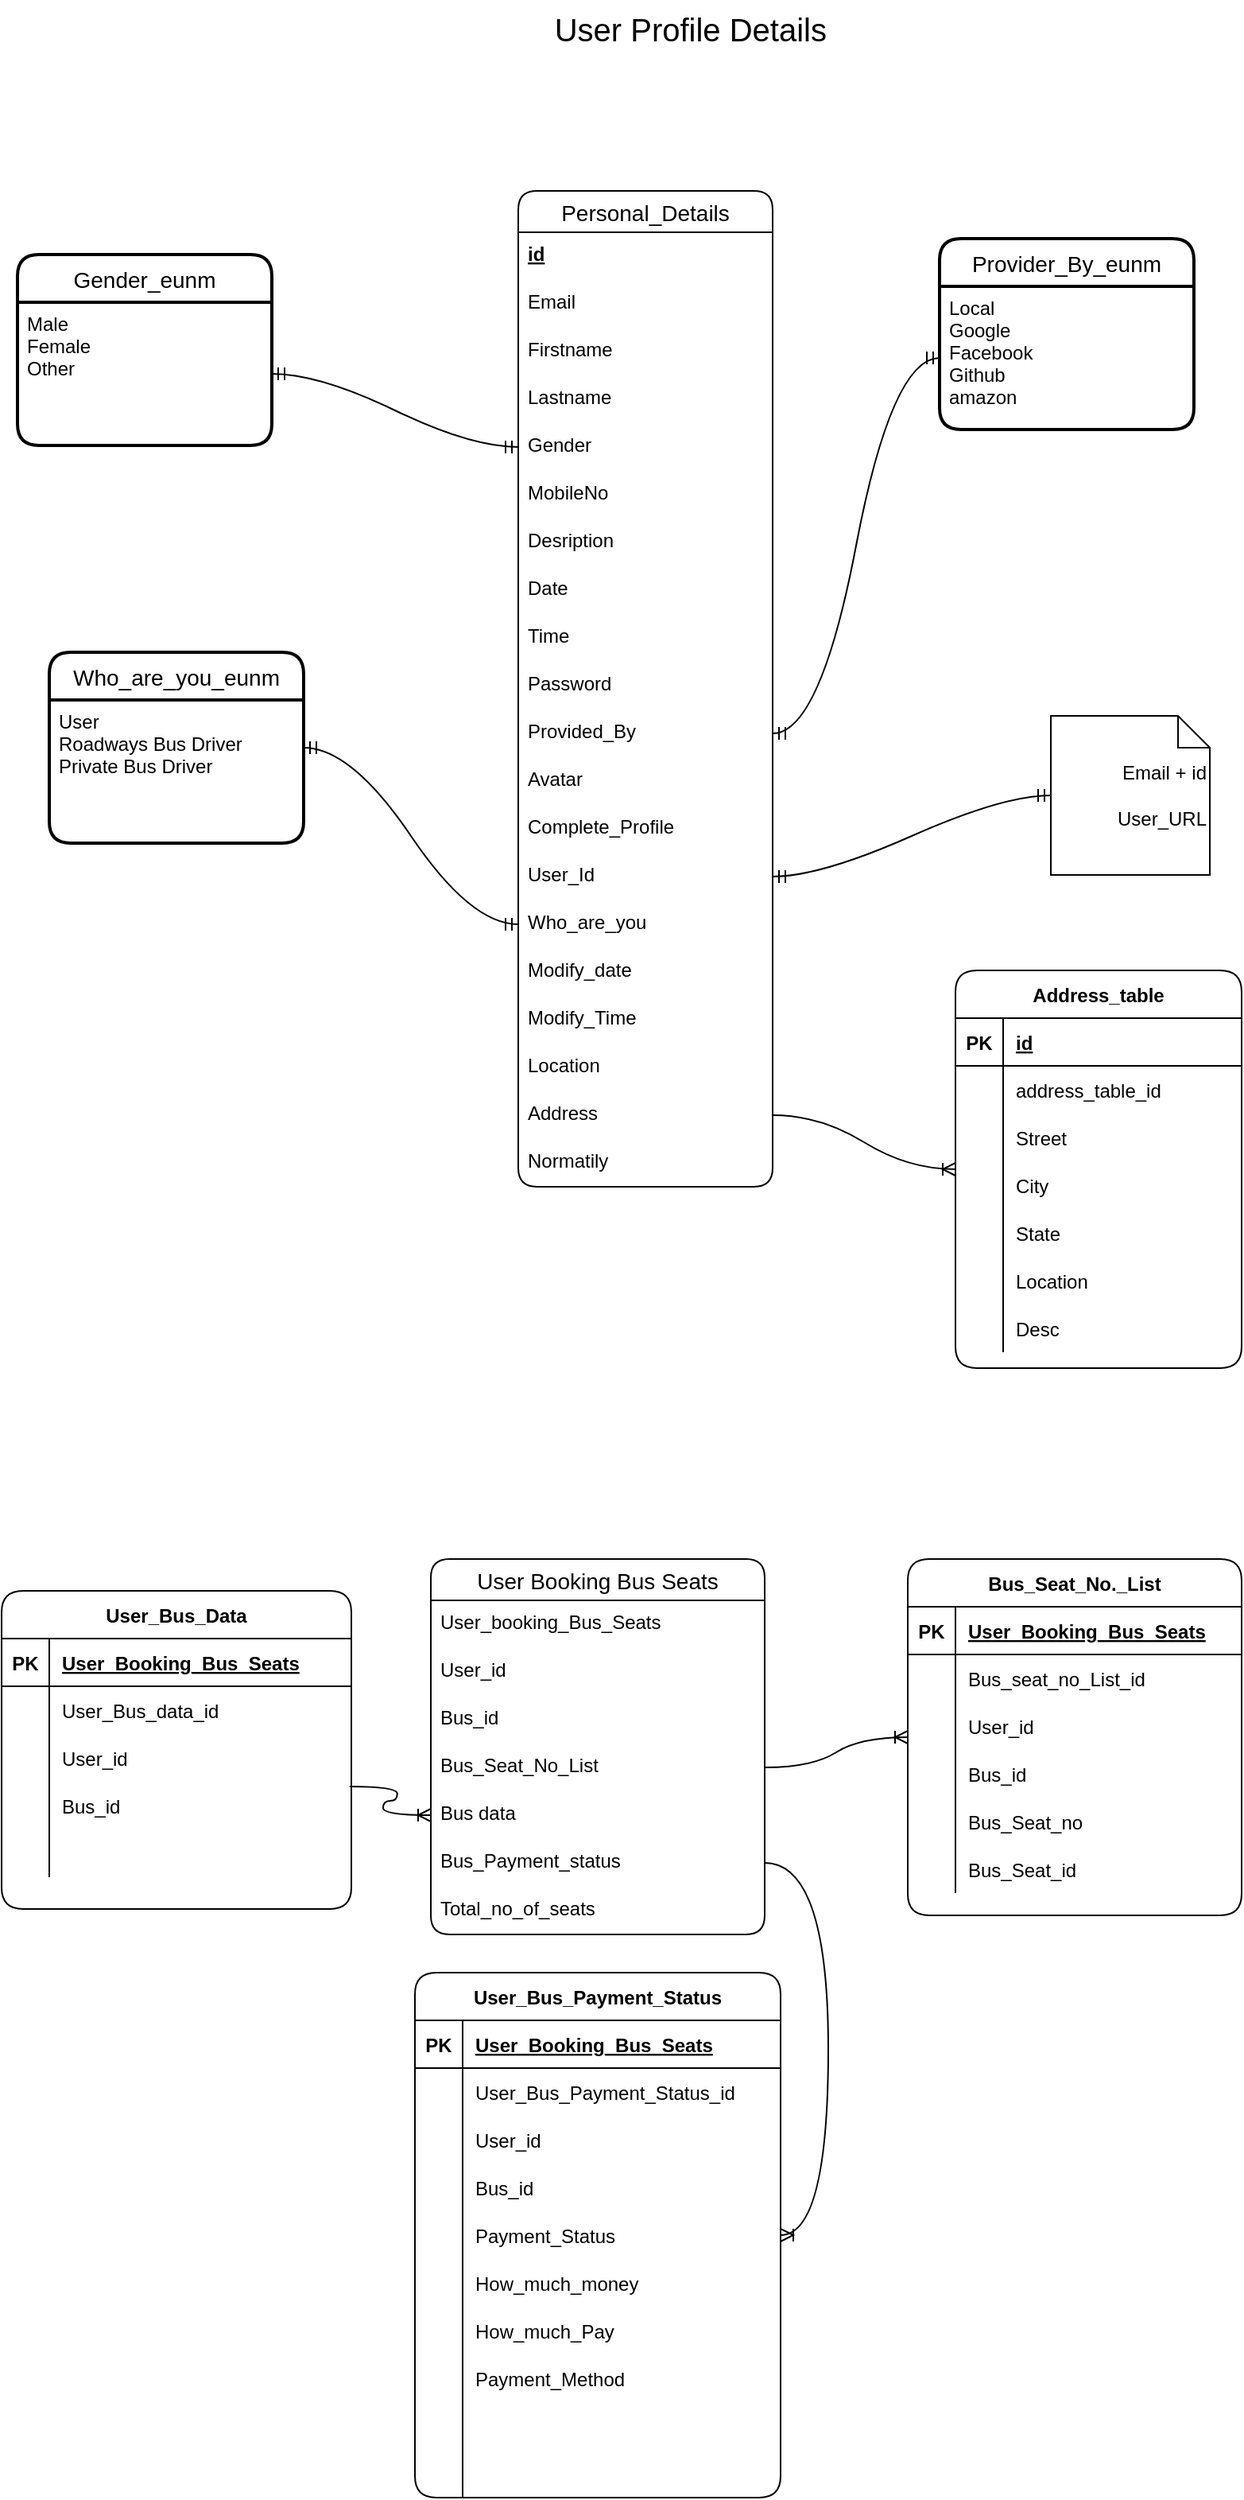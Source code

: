 <mxfile version="14.4.3" type="device"><diagram id="YEmIYIyf_kiK30mlxyxZ" name="Page-1"><mxGraphModel dx="868" dy="510" grid="1" gridSize="10" guides="1" tooltips="1" connect="1" arrows="1" fold="1" page="1" pageScale="1" pageWidth="850" pageHeight="1100" math="0" shadow="0"><root><mxCell id="0"/><mxCell id="1" parent="0"/><mxCell id="TkE70uipiYwfPrGg4j7Q-30" value="Personal_Details" style="swimlane;fontStyle=0;childLayout=stackLayout;horizontal=1;startSize=26;horizontalStack=0;resizeParent=1;resizeParentMax=0;resizeLast=0;collapsible=1;marginBottom=0;align=center;fontSize=14;rounded=1;" parent="1" vertex="1"><mxGeometry x="345" y="200" width="160" height="626" as="geometry"><mxRectangle x="345" y="200" width="110" height="26" as="alternateBounds"/></mxGeometry></mxCell><mxCell id="TkE70uipiYwfPrGg4j7Q-31" value="id" style="text;strokeColor=none;fillColor=none;spacingLeft=4;spacingRight=4;overflow=hidden;rotatable=0;points=[[0,0.5],[1,0.5]];portConstraint=eastwest;fontSize=12;fontStyle=5;rounded=1;" parent="TkE70uipiYwfPrGg4j7Q-30" vertex="1"><mxGeometry y="26" width="160" height="30" as="geometry"/></mxCell><mxCell id="TkE70uipiYwfPrGg4j7Q-32" value="Email" style="text;strokeColor=none;fillColor=none;spacingLeft=4;spacingRight=4;overflow=hidden;rotatable=0;points=[[0,0.5],[1,0.5]];portConstraint=eastwest;fontSize=12;rounded=1;" parent="TkE70uipiYwfPrGg4j7Q-30" vertex="1"><mxGeometry y="56" width="160" height="30" as="geometry"/></mxCell><mxCell id="TkE70uipiYwfPrGg4j7Q-33" value="Firstname" style="text;strokeColor=none;fillColor=none;spacingLeft=4;spacingRight=4;overflow=hidden;rotatable=0;points=[[0,0.5],[1,0.5]];portConstraint=eastwest;fontSize=12;rounded=1;" parent="TkE70uipiYwfPrGg4j7Q-30" vertex="1"><mxGeometry y="86" width="160" height="30" as="geometry"/></mxCell><mxCell id="TkE70uipiYwfPrGg4j7Q-34" value="Lastname" style="text;strokeColor=none;fillColor=none;spacingLeft=4;spacingRight=4;overflow=hidden;rotatable=0;points=[[0,0.5],[1,0.5]];portConstraint=eastwest;fontSize=12;rounded=1;" parent="TkE70uipiYwfPrGg4j7Q-30" vertex="1"><mxGeometry y="116" width="160" height="30" as="geometry"/></mxCell><mxCell id="TkE70uipiYwfPrGg4j7Q-35" value="Gender" style="text;strokeColor=none;fillColor=none;spacingLeft=4;spacingRight=4;overflow=hidden;rotatable=0;points=[[0,0.5],[1,0.5]];portConstraint=eastwest;fontSize=12;rounded=1;" parent="TkE70uipiYwfPrGg4j7Q-30" vertex="1"><mxGeometry y="146" width="160" height="30" as="geometry"/></mxCell><mxCell id="TkE70uipiYwfPrGg4j7Q-36" value="MobileNo" style="text;strokeColor=none;fillColor=none;spacingLeft=4;spacingRight=4;overflow=hidden;rotatable=0;points=[[0,0.5],[1,0.5]];portConstraint=eastwest;fontSize=12;rounded=1;" parent="TkE70uipiYwfPrGg4j7Q-30" vertex="1"><mxGeometry y="176" width="160" height="30" as="geometry"/></mxCell><mxCell id="TkE70uipiYwfPrGg4j7Q-37" value="Desription" style="text;strokeColor=none;fillColor=none;spacingLeft=4;spacingRight=4;overflow=hidden;rotatable=0;points=[[0,0.5],[1,0.5]];portConstraint=eastwest;fontSize=12;rounded=1;" parent="TkE70uipiYwfPrGg4j7Q-30" vertex="1"><mxGeometry y="206" width="160" height="30" as="geometry"/></mxCell><mxCell id="TkE70uipiYwfPrGg4j7Q-40" value="Date" style="text;strokeColor=none;fillColor=none;spacingLeft=4;spacingRight=4;overflow=hidden;rotatable=0;points=[[0,0.5],[1,0.5]];portConstraint=eastwest;fontSize=12;rounded=1;" parent="TkE70uipiYwfPrGg4j7Q-30" vertex="1"><mxGeometry y="236" width="160" height="30" as="geometry"/></mxCell><mxCell id="TkE70uipiYwfPrGg4j7Q-41" value="Time" style="text;strokeColor=none;fillColor=none;spacingLeft=4;spacingRight=4;overflow=hidden;rotatable=0;points=[[0,0.5],[1,0.5]];portConstraint=eastwest;fontSize=12;rounded=1;" parent="TkE70uipiYwfPrGg4j7Q-30" vertex="1"><mxGeometry y="266" width="160" height="30" as="geometry"/></mxCell><mxCell id="TkE70uipiYwfPrGg4j7Q-43" value="Password" style="text;strokeColor=none;fillColor=none;spacingLeft=4;spacingRight=4;overflow=hidden;rotatable=0;points=[[0,0.5],[1,0.5]];portConstraint=eastwest;fontSize=12;rounded=1;" parent="TkE70uipiYwfPrGg4j7Q-30" vertex="1"><mxGeometry y="296" width="160" height="30" as="geometry"/></mxCell><mxCell id="TkE70uipiYwfPrGg4j7Q-44" value="Provided_By" style="text;strokeColor=none;fillColor=none;spacingLeft=4;spacingRight=4;overflow=hidden;rotatable=0;points=[[0,0.5],[1,0.5]];portConstraint=eastwest;fontSize=12;rounded=1;" parent="TkE70uipiYwfPrGg4j7Q-30" vertex="1"><mxGeometry y="326" width="160" height="30" as="geometry"/></mxCell><mxCell id="TkE70uipiYwfPrGg4j7Q-45" value="Avatar" style="text;strokeColor=none;fillColor=none;spacingLeft=4;spacingRight=4;overflow=hidden;rotatable=0;points=[[0,0.5],[1,0.5]];portConstraint=eastwest;fontSize=12;rounded=1;" parent="TkE70uipiYwfPrGg4j7Q-30" vertex="1"><mxGeometry y="356" width="160" height="30" as="geometry"/></mxCell><mxCell id="TkE70uipiYwfPrGg4j7Q-46" value="Complete_Profile" style="text;strokeColor=none;fillColor=none;spacingLeft=4;spacingRight=4;overflow=hidden;rotatable=0;points=[[0,0.5],[1,0.5]];portConstraint=eastwest;fontSize=12;rounded=1;" parent="TkE70uipiYwfPrGg4j7Q-30" vertex="1"><mxGeometry y="386" width="160" height="30" as="geometry"/></mxCell><mxCell id="TkE70uipiYwfPrGg4j7Q-47" value="User_Id" style="text;strokeColor=none;fillColor=none;spacingLeft=4;spacingRight=4;overflow=hidden;rotatable=0;points=[[0,0.5],[1,0.5]];portConstraint=eastwest;fontSize=12;rounded=1;" parent="TkE70uipiYwfPrGg4j7Q-30" vertex="1"><mxGeometry y="416" width="160" height="30" as="geometry"/></mxCell><mxCell id="TkE70uipiYwfPrGg4j7Q-48" value="Who_are_you" style="text;strokeColor=none;fillColor=none;spacingLeft=4;spacingRight=4;overflow=hidden;rotatable=0;points=[[0,0.5],[1,0.5]];portConstraint=eastwest;fontSize=12;rounded=1;" parent="TkE70uipiYwfPrGg4j7Q-30" vertex="1"><mxGeometry y="446" width="160" height="30" as="geometry"/></mxCell><mxCell id="TkE70uipiYwfPrGg4j7Q-80" value="Modify_date" style="text;strokeColor=none;fillColor=none;spacingLeft=4;spacingRight=4;overflow=hidden;rotatable=0;points=[[0,0.5],[1,0.5]];portConstraint=eastwest;fontSize=12;rounded=1;" parent="TkE70uipiYwfPrGg4j7Q-30" vertex="1"><mxGeometry y="476" width="160" height="30" as="geometry"/></mxCell><mxCell id="TkE70uipiYwfPrGg4j7Q-81" value="Modify_Time" style="text;strokeColor=none;fillColor=none;spacingLeft=4;spacingRight=4;overflow=hidden;rotatable=0;points=[[0,0.5],[1,0.5]];portConstraint=eastwest;fontSize=12;rounded=1;" parent="TkE70uipiYwfPrGg4j7Q-30" vertex="1"><mxGeometry y="506" width="160" height="30" as="geometry"/></mxCell><mxCell id="2aw2UpkGOEygm--pK2C--3" value="Location" style="text;strokeColor=none;fillColor=none;spacingLeft=4;spacingRight=4;overflow=hidden;rotatable=0;points=[[0,0.5],[1,0.5]];portConstraint=eastwest;fontSize=12;rounded=1;" parent="TkE70uipiYwfPrGg4j7Q-30" vertex="1"><mxGeometry y="536" width="160" height="30" as="geometry"/></mxCell><mxCell id="2aw2UpkGOEygm--pK2C--4" value="Address" style="text;strokeColor=none;fillColor=none;spacingLeft=4;spacingRight=4;overflow=hidden;rotatable=0;points=[[0,0.5],[1,0.5]];portConstraint=eastwest;fontSize=12;rounded=1;" parent="TkE70uipiYwfPrGg4j7Q-30" vertex="1"><mxGeometry y="566" width="160" height="30" as="geometry"/></mxCell><mxCell id="2aw2UpkGOEygm--pK2C--30" value="Normatily" style="text;strokeColor=none;fillColor=none;spacingLeft=4;spacingRight=4;overflow=hidden;rotatable=0;points=[[0,0.5],[1,0.5]];portConstraint=eastwest;fontSize=12;rounded=1;" parent="TkE70uipiYwfPrGg4j7Q-30" vertex="1"><mxGeometry y="596" width="160" height="30" as="geometry"/></mxCell><mxCell id="TkE70uipiYwfPrGg4j7Q-60" value="Who_are_you_eunm" style="swimlane;childLayout=stackLayout;horizontal=1;startSize=30;horizontalStack=0;fontSize=14;fontStyle=0;strokeWidth=2;resizeParent=0;resizeLast=1;shadow=0;dashed=0;align=center;rounded=1;" parent="1" vertex="1"><mxGeometry x="50" y="490" width="160" height="120" as="geometry"/></mxCell><mxCell id="TkE70uipiYwfPrGg4j7Q-61" value="User&#10;Roadways Bus Driver&#10;Private Bus Driver" style="align=left;strokeColor=none;fillColor=none;spacingLeft=4;fontSize=12;verticalAlign=top;resizable=0;rotatable=0;part=1;rounded=1;" parent="TkE70uipiYwfPrGg4j7Q-60" vertex="1"><mxGeometry y="30" width="160" height="90" as="geometry"/></mxCell><mxCell id="TkE70uipiYwfPrGg4j7Q-63" value="" style="edgeStyle=entityRelationEdgeStyle;fontSize=12;html=1;endArrow=ERmandOne;startArrow=ERmandOne;curved=1;" parent="1" source="TkE70uipiYwfPrGg4j7Q-48" target="TkE70uipiYwfPrGg4j7Q-60" edge="1"><mxGeometry width="100" height="100" relative="1" as="geometry"><mxPoint x="210" y="720" as="sourcePoint"/><mxPoint x="310" y="620" as="targetPoint"/></mxGeometry></mxCell><mxCell id="TkE70uipiYwfPrGg4j7Q-72" value="Email + id&lt;br&gt;&lt;br&gt;User_URL" style="shape=note;size=20;whiteSpace=wrap;html=1;align=right;rounded=1;" parent="1" vertex="1"><mxGeometry x="680" y="530" width="100" height="100" as="geometry"/></mxCell><mxCell id="TkE70uipiYwfPrGg4j7Q-73" value="" style="edgeStyle=entityRelationEdgeStyle;fontSize=12;html=1;endArrow=ERmandOne;startArrow=ERmandOne;curved=1;" parent="1" source="TkE70uipiYwfPrGg4j7Q-47" target="TkE70uipiYwfPrGg4j7Q-72" edge="1"><mxGeometry width="100" height="100" relative="1" as="geometry"><mxPoint x="290" y="490" as="sourcePoint"/><mxPoint x="390" y="390" as="targetPoint"/></mxGeometry></mxCell><mxCell id="TkE70uipiYwfPrGg4j7Q-74" value="Provider_By_eunm" style="swimlane;childLayout=stackLayout;horizontal=1;startSize=30;horizontalStack=0;fontSize=14;fontStyle=0;strokeWidth=2;resizeParent=0;resizeLast=1;shadow=0;dashed=0;align=center;rounded=1;" parent="1" vertex="1"><mxGeometry x="610" y="230" width="160" height="120" as="geometry"/></mxCell><mxCell id="TkE70uipiYwfPrGg4j7Q-75" value="Local&#10;Google&#10;Facebook&#10;Github&#10;amazon" style="align=left;strokeColor=none;fillColor=none;spacingLeft=4;fontSize=12;verticalAlign=top;resizable=0;rotatable=0;part=1;rounded=1;" parent="TkE70uipiYwfPrGg4j7Q-74" vertex="1"><mxGeometry y="30" width="160" height="90" as="geometry"/></mxCell><mxCell id="TkE70uipiYwfPrGg4j7Q-76" value="" style="edgeStyle=entityRelationEdgeStyle;fontSize=12;html=1;endArrow=ERmandOne;startArrow=ERmandOne;curved=1;" parent="1" source="TkE70uipiYwfPrGg4j7Q-44" target="TkE70uipiYwfPrGg4j7Q-75" edge="1"><mxGeometry width="100" height="100" relative="1" as="geometry"><mxPoint x="330" y="671" as="sourcePoint"/><mxPoint x="680" y="445" as="targetPoint"/></mxGeometry></mxCell><mxCell id="TkE70uipiYwfPrGg4j7Q-77" value="Gender_eunm" style="swimlane;childLayout=stackLayout;horizontal=1;startSize=30;horizontalStack=0;fontSize=14;fontStyle=0;strokeWidth=2;resizeParent=0;resizeLast=1;shadow=0;dashed=0;align=center;rounded=1;" parent="1" vertex="1"><mxGeometry x="30" y="240" width="160" height="120" as="geometry"/></mxCell><mxCell id="TkE70uipiYwfPrGg4j7Q-78" value="Male&#10;Female&#10;Other" style="align=left;strokeColor=none;fillColor=none;spacingLeft=4;fontSize=12;verticalAlign=top;resizable=0;rotatable=0;part=1;rounded=1;" parent="TkE70uipiYwfPrGg4j7Q-77" vertex="1"><mxGeometry y="30" width="160" height="90" as="geometry"/></mxCell><mxCell id="TkE70uipiYwfPrGg4j7Q-79" value="" style="edgeStyle=entityRelationEdgeStyle;fontSize=12;html=1;endArrow=ERmandOne;startArrow=ERmandOne;curved=1;" parent="1" source="TkE70uipiYwfPrGg4j7Q-35" target="TkE70uipiYwfPrGg4j7Q-78" edge="1"><mxGeometry width="100" height="100" relative="1" as="geometry"><mxPoint x="270" y="486" as="sourcePoint"/><mxPoint x="460" y="350" as="targetPoint"/></mxGeometry></mxCell><mxCell id="TkE70uipiYwfPrGg4j7Q-82" value="User Profile Details" style="text;strokeColor=none;fillColor=none;spacingLeft=4;spacingRight=4;overflow=hidden;rotatable=0;points=[[0,0.5],[1,0.5]];portConstraint=eastwest;fontSize=20;align=right;rounded=1;" parent="1" vertex="1"><mxGeometry x="305" y="80" width="240" height="30" as="geometry"/></mxCell><mxCell id="2aw2UpkGOEygm--pK2C--11" value="Address_table" style="shape=table;startSize=30;container=1;collapsible=1;childLayout=tableLayout;fixedRows=1;rowLines=0;fontStyle=1;align=center;resizeLast=1;rounded=1;" parent="1" vertex="1"><mxGeometry x="620" y="690" width="180" height="250" as="geometry"/></mxCell><mxCell id="2aw2UpkGOEygm--pK2C--12" value="" style="shape=partialRectangle;collapsible=0;dropTarget=0;pointerEvents=0;fillColor=none;top=0;left=0;bottom=1;right=0;points=[[0,0.5],[1,0.5]];portConstraint=eastwest;rounded=1;" parent="2aw2UpkGOEygm--pK2C--11" vertex="1"><mxGeometry y="30" width="180" height="30" as="geometry"/></mxCell><mxCell id="2aw2UpkGOEygm--pK2C--13" value="PK" style="shape=partialRectangle;connectable=0;fillColor=none;top=0;left=0;bottom=0;right=0;fontStyle=1;overflow=hidden;rounded=1;" parent="2aw2UpkGOEygm--pK2C--12" vertex="1"><mxGeometry width="30" height="30" as="geometry"/></mxCell><mxCell id="2aw2UpkGOEygm--pK2C--14" value="id" style="shape=partialRectangle;connectable=0;fillColor=none;top=0;left=0;bottom=0;right=0;align=left;spacingLeft=6;fontStyle=5;overflow=hidden;rounded=1;" parent="2aw2UpkGOEygm--pK2C--12" vertex="1"><mxGeometry x="30" width="150" height="30" as="geometry"/></mxCell><mxCell id="2aw2UpkGOEygm--pK2C--15" value="" style="shape=partialRectangle;collapsible=0;dropTarget=0;pointerEvents=0;fillColor=none;top=0;left=0;bottom=0;right=0;points=[[0,0.5],[1,0.5]];portConstraint=eastwest;rounded=1;" parent="2aw2UpkGOEygm--pK2C--11" vertex="1"><mxGeometry y="60" width="180" height="30" as="geometry"/></mxCell><mxCell id="2aw2UpkGOEygm--pK2C--16" value="" style="shape=partialRectangle;connectable=0;fillColor=none;top=0;left=0;bottom=0;right=0;editable=1;overflow=hidden;rounded=1;" parent="2aw2UpkGOEygm--pK2C--15" vertex="1"><mxGeometry width="30" height="30" as="geometry"/></mxCell><mxCell id="2aw2UpkGOEygm--pK2C--17" value="address_table_id" style="shape=partialRectangle;connectable=0;fillColor=none;top=0;left=0;bottom=0;right=0;align=left;spacingLeft=6;overflow=hidden;rounded=1;" parent="2aw2UpkGOEygm--pK2C--15" vertex="1"><mxGeometry x="30" width="150" height="30" as="geometry"/></mxCell><mxCell id="2aw2UpkGOEygm--pK2C--18" value="" style="shape=partialRectangle;collapsible=0;dropTarget=0;pointerEvents=0;fillColor=none;top=0;left=0;bottom=0;right=0;points=[[0,0.5],[1,0.5]];portConstraint=eastwest;rounded=1;" parent="2aw2UpkGOEygm--pK2C--11" vertex="1"><mxGeometry y="90" width="180" height="30" as="geometry"/></mxCell><mxCell id="2aw2UpkGOEygm--pK2C--19" value="" style="shape=partialRectangle;connectable=0;fillColor=none;top=0;left=0;bottom=0;right=0;editable=1;overflow=hidden;rounded=1;" parent="2aw2UpkGOEygm--pK2C--18" vertex="1"><mxGeometry width="30" height="30" as="geometry"/></mxCell><mxCell id="2aw2UpkGOEygm--pK2C--20" value="Street" style="shape=partialRectangle;connectable=0;fillColor=none;top=0;left=0;bottom=0;right=0;align=left;spacingLeft=6;overflow=hidden;rounded=1;" parent="2aw2UpkGOEygm--pK2C--18" vertex="1"><mxGeometry x="30" width="150" height="30" as="geometry"/></mxCell><mxCell id="2aw2UpkGOEygm--pK2C--21" value="" style="shape=partialRectangle;collapsible=0;dropTarget=0;pointerEvents=0;fillColor=none;top=0;left=0;bottom=0;right=0;points=[[0,0.5],[1,0.5]];portConstraint=eastwest;rounded=1;" parent="2aw2UpkGOEygm--pK2C--11" vertex="1"><mxGeometry y="120" width="180" height="30" as="geometry"/></mxCell><mxCell id="2aw2UpkGOEygm--pK2C--22" value="" style="shape=partialRectangle;connectable=0;fillColor=none;top=0;left=0;bottom=0;right=0;editable=1;overflow=hidden;rounded=1;" parent="2aw2UpkGOEygm--pK2C--21" vertex="1"><mxGeometry width="30" height="30" as="geometry"/></mxCell><mxCell id="2aw2UpkGOEygm--pK2C--23" value="City" style="shape=partialRectangle;connectable=0;fillColor=none;top=0;left=0;bottom=0;right=0;align=left;spacingLeft=6;overflow=hidden;rounded=1;" parent="2aw2UpkGOEygm--pK2C--21" vertex="1"><mxGeometry x="30" width="150" height="30" as="geometry"/></mxCell><mxCell id="2aw2UpkGOEygm--pK2C--24" value="" style="shape=partialRectangle;collapsible=0;dropTarget=0;pointerEvents=0;fillColor=none;top=0;left=0;bottom=0;right=0;points=[[0,0.5],[1,0.5]];portConstraint=eastwest;rounded=1;" parent="2aw2UpkGOEygm--pK2C--11" vertex="1"><mxGeometry y="150" width="180" height="30" as="geometry"/></mxCell><mxCell id="2aw2UpkGOEygm--pK2C--25" value="" style="shape=partialRectangle;connectable=0;fillColor=none;top=0;left=0;bottom=0;right=0;editable=1;overflow=hidden;rounded=1;" parent="2aw2UpkGOEygm--pK2C--24" vertex="1"><mxGeometry width="30" height="30" as="geometry"/></mxCell><mxCell id="2aw2UpkGOEygm--pK2C--26" value="State" style="shape=partialRectangle;connectable=0;fillColor=none;top=0;left=0;bottom=0;right=0;align=left;spacingLeft=6;overflow=hidden;rounded=1;" parent="2aw2UpkGOEygm--pK2C--24" vertex="1"><mxGeometry x="30" width="150" height="30" as="geometry"/></mxCell><mxCell id="2aw2UpkGOEygm--pK2C--27" value="" style="shape=partialRectangle;collapsible=0;dropTarget=0;pointerEvents=0;fillColor=none;top=0;left=0;bottom=0;right=0;points=[[0,0.5],[1,0.5]];portConstraint=eastwest;rounded=1;" parent="2aw2UpkGOEygm--pK2C--11" vertex="1"><mxGeometry y="180" width="180" height="30" as="geometry"/></mxCell><mxCell id="2aw2UpkGOEygm--pK2C--28" value="" style="shape=partialRectangle;connectable=0;fillColor=none;top=0;left=0;bottom=0;right=0;editable=1;overflow=hidden;rounded=1;" parent="2aw2UpkGOEygm--pK2C--27" vertex="1"><mxGeometry width="30" height="30" as="geometry"/></mxCell><mxCell id="2aw2UpkGOEygm--pK2C--29" value="Location" style="shape=partialRectangle;connectable=0;fillColor=none;top=0;left=0;bottom=0;right=0;align=left;spacingLeft=6;overflow=hidden;rounded=1;" parent="2aw2UpkGOEygm--pK2C--27" vertex="1"><mxGeometry x="30" width="150" height="30" as="geometry"/></mxCell><mxCell id="2aw2UpkGOEygm--pK2C--32" value="" style="shape=partialRectangle;collapsible=0;dropTarget=0;pointerEvents=0;fillColor=none;top=0;left=0;bottom=0;right=0;points=[[0,0.5],[1,0.5]];portConstraint=eastwest;rounded=1;" parent="2aw2UpkGOEygm--pK2C--11" vertex="1"><mxGeometry y="210" width="180" height="30" as="geometry"/></mxCell><mxCell id="2aw2UpkGOEygm--pK2C--33" value="" style="shape=partialRectangle;connectable=0;fillColor=none;top=0;left=0;bottom=0;right=0;editable=1;overflow=hidden;rounded=1;" parent="2aw2UpkGOEygm--pK2C--32" vertex="1"><mxGeometry width="30" height="30" as="geometry"/></mxCell><mxCell id="2aw2UpkGOEygm--pK2C--34" value="Desc" style="shape=partialRectangle;connectable=0;fillColor=none;top=0;left=0;bottom=0;right=0;align=left;spacingLeft=6;overflow=hidden;rounded=1;" parent="2aw2UpkGOEygm--pK2C--32" vertex="1"><mxGeometry x="30" width="150" height="30" as="geometry"/></mxCell><mxCell id="2aw2UpkGOEygm--pK2C--31" value="" style="edgeStyle=entityRelationEdgeStyle;fontSize=12;html=1;endArrow=ERoneToMany;curved=1;" parent="1" source="2aw2UpkGOEygm--pK2C--4" target="2aw2UpkGOEygm--pK2C--11" edge="1"><mxGeometry width="100" height="100" relative="1" as="geometry"><mxPoint x="300" y="970" as="sourcePoint"/><mxPoint x="400" y="870" as="targetPoint"/></mxGeometry></mxCell><mxCell id="xGP5qaQyVANLaLKhS0h0-8" value="User Booking Bus Seats" style="swimlane;fontStyle=0;childLayout=stackLayout;horizontal=1;startSize=26;horizontalStack=0;resizeParent=1;resizeParentMax=0;resizeLast=0;collapsible=1;marginBottom=0;align=center;fontSize=14;rounded=1;" parent="1" vertex="1"><mxGeometry x="290" y="1060" width="210" height="236" as="geometry"/></mxCell><mxCell id="xGP5qaQyVANLaLKhS0h0-9" value="User_booking_Bus_Seats" style="text;strokeColor=none;fillColor=none;spacingLeft=4;spacingRight=4;overflow=hidden;rotatable=0;points=[[0,0.5],[1,0.5]];portConstraint=eastwest;fontSize=12;rounded=1;" parent="xGP5qaQyVANLaLKhS0h0-8" vertex="1"><mxGeometry y="26" width="210" height="30" as="geometry"/></mxCell><mxCell id="xGP5qaQyVANLaLKhS0h0-10" value="User_id" style="text;strokeColor=none;fillColor=none;spacingLeft=4;spacingRight=4;overflow=hidden;rotatable=0;points=[[0,0.5],[1,0.5]];portConstraint=eastwest;fontSize=12;rounded=1;" parent="xGP5qaQyVANLaLKhS0h0-8" vertex="1"><mxGeometry y="56" width="210" height="30" as="geometry"/></mxCell><mxCell id="xGP5qaQyVANLaLKhS0h0-11" value="Bus_id" style="text;strokeColor=none;fillColor=none;spacingLeft=4;spacingRight=4;overflow=hidden;rotatable=0;points=[[0,0.5],[1,0.5]];portConstraint=eastwest;fontSize=12;rounded=1;" parent="xGP5qaQyVANLaLKhS0h0-8" vertex="1"><mxGeometry y="86" width="210" height="30" as="geometry"/></mxCell><mxCell id="xGP5qaQyVANLaLKhS0h0-12" value="Bus_Seat_No_List" style="text;strokeColor=none;fillColor=none;spacingLeft=4;spacingRight=4;overflow=hidden;rotatable=0;points=[[0,0.5],[1,0.5]];portConstraint=eastwest;fontSize=12;rounded=1;" parent="xGP5qaQyVANLaLKhS0h0-8" vertex="1"><mxGeometry y="116" width="210" height="30" as="geometry"/></mxCell><mxCell id="xGP5qaQyVANLaLKhS0h0-13" value="Bus data" style="text;strokeColor=none;fillColor=none;spacingLeft=4;spacingRight=4;overflow=hidden;rotatable=0;points=[[0,0.5],[1,0.5]];portConstraint=eastwest;fontSize=12;rounded=1;" parent="xGP5qaQyVANLaLKhS0h0-8" vertex="1"><mxGeometry y="146" width="210" height="30" as="geometry"/></mxCell><mxCell id="xGP5qaQyVANLaLKhS0h0-14" value="Bus_Payment_status" style="text;strokeColor=none;fillColor=none;spacingLeft=4;spacingRight=4;overflow=hidden;rotatable=0;points=[[0,0.5],[1,0.5]];portConstraint=eastwest;fontSize=12;rounded=1;" parent="xGP5qaQyVANLaLKhS0h0-8" vertex="1"><mxGeometry y="176" width="210" height="30" as="geometry"/></mxCell><mxCell id="_Jgh-TAlT2joWA88agh6-4" value="Total_no_of_seats" style="text;strokeColor=none;fillColor=none;spacingLeft=4;spacingRight=4;overflow=hidden;rotatable=0;points=[[0,0.5],[1,0.5]];portConstraint=eastwest;fontSize=12;rounded=1;" parent="xGP5qaQyVANLaLKhS0h0-8" vertex="1"><mxGeometry y="206" width="210" height="30" as="geometry"/></mxCell><mxCell id="xGP5qaQyVANLaLKhS0h0-17" value="Bus_Seat_No._List" style="shape=table;startSize=30;container=1;collapsible=1;childLayout=tableLayout;fixedRows=1;rowLines=0;fontStyle=1;align=center;resizeLast=1;rounded=1;" parent="1" vertex="1"><mxGeometry x="590" y="1060" width="210" height="224" as="geometry"/></mxCell><mxCell id="xGP5qaQyVANLaLKhS0h0-18" value="" style="shape=partialRectangle;collapsible=0;dropTarget=0;pointerEvents=0;fillColor=none;top=0;left=0;bottom=1;right=0;points=[[0,0.5],[1,0.5]];portConstraint=eastwest;rounded=1;" parent="xGP5qaQyVANLaLKhS0h0-17" vertex="1"><mxGeometry y="30" width="210" height="30" as="geometry"/></mxCell><mxCell id="xGP5qaQyVANLaLKhS0h0-19" value="PK" style="shape=partialRectangle;connectable=0;fillColor=none;top=0;left=0;bottom=0;right=0;fontStyle=1;overflow=hidden;rounded=1;" parent="xGP5qaQyVANLaLKhS0h0-18" vertex="1"><mxGeometry width="30" height="30" as="geometry"/></mxCell><mxCell id="xGP5qaQyVANLaLKhS0h0-20" value="User_Booking_Bus_Seats" style="shape=partialRectangle;connectable=0;fillColor=none;top=0;left=0;bottom=0;right=0;align=left;spacingLeft=6;fontStyle=5;overflow=hidden;rounded=1;" parent="xGP5qaQyVANLaLKhS0h0-18" vertex="1"><mxGeometry x="30" width="180" height="30" as="geometry"/></mxCell><mxCell id="xGP5qaQyVANLaLKhS0h0-21" value="" style="shape=partialRectangle;collapsible=0;dropTarget=0;pointerEvents=0;fillColor=none;top=0;left=0;bottom=0;right=0;points=[[0,0.5],[1,0.5]];portConstraint=eastwest;rounded=1;" parent="xGP5qaQyVANLaLKhS0h0-17" vertex="1"><mxGeometry y="60" width="210" height="30" as="geometry"/></mxCell><mxCell id="xGP5qaQyVANLaLKhS0h0-22" value="" style="shape=partialRectangle;connectable=0;fillColor=none;top=0;left=0;bottom=0;right=0;editable=1;overflow=hidden;rounded=1;" parent="xGP5qaQyVANLaLKhS0h0-21" vertex="1"><mxGeometry width="30" height="30" as="geometry"/></mxCell><mxCell id="xGP5qaQyVANLaLKhS0h0-23" value="Bus_seat_no_List_id" style="shape=partialRectangle;connectable=0;fillColor=none;top=0;left=0;bottom=0;right=0;align=left;spacingLeft=6;overflow=hidden;rounded=1;" parent="xGP5qaQyVANLaLKhS0h0-21" vertex="1"><mxGeometry x="30" width="180" height="30" as="geometry"/></mxCell><mxCell id="xGP5qaQyVANLaLKhS0h0-24" value="" style="shape=partialRectangle;collapsible=0;dropTarget=0;pointerEvents=0;fillColor=none;top=0;left=0;bottom=0;right=0;points=[[0,0.5],[1,0.5]];portConstraint=eastwest;rounded=1;" parent="xGP5qaQyVANLaLKhS0h0-17" vertex="1"><mxGeometry y="90" width="210" height="30" as="geometry"/></mxCell><mxCell id="xGP5qaQyVANLaLKhS0h0-25" value="" style="shape=partialRectangle;connectable=0;fillColor=none;top=0;left=0;bottom=0;right=0;editable=1;overflow=hidden;rounded=1;" parent="xGP5qaQyVANLaLKhS0h0-24" vertex="1"><mxGeometry width="30" height="30" as="geometry"/></mxCell><mxCell id="xGP5qaQyVANLaLKhS0h0-26" value="User_id" style="shape=partialRectangle;connectable=0;fillColor=none;top=0;left=0;bottom=0;right=0;align=left;spacingLeft=6;overflow=hidden;rounded=1;" parent="xGP5qaQyVANLaLKhS0h0-24" vertex="1"><mxGeometry x="30" width="180" height="30" as="geometry"/></mxCell><mxCell id="xGP5qaQyVANLaLKhS0h0-27" value="" style="shape=partialRectangle;collapsible=0;dropTarget=0;pointerEvents=0;fillColor=none;top=0;left=0;bottom=0;right=0;points=[[0,0.5],[1,0.5]];portConstraint=eastwest;rounded=1;" parent="xGP5qaQyVANLaLKhS0h0-17" vertex="1"><mxGeometry y="120" width="210" height="30" as="geometry"/></mxCell><mxCell id="xGP5qaQyVANLaLKhS0h0-28" value="" style="shape=partialRectangle;connectable=0;fillColor=none;top=0;left=0;bottom=0;right=0;editable=1;overflow=hidden;rounded=1;" parent="xGP5qaQyVANLaLKhS0h0-27" vertex="1"><mxGeometry width="30" height="30" as="geometry"/></mxCell><mxCell id="xGP5qaQyVANLaLKhS0h0-29" value="Bus_id" style="shape=partialRectangle;connectable=0;fillColor=none;top=0;left=0;bottom=0;right=0;align=left;spacingLeft=6;overflow=hidden;rounded=1;" parent="xGP5qaQyVANLaLKhS0h0-27" vertex="1"><mxGeometry x="30" width="180" height="30" as="geometry"/></mxCell><mxCell id="xGP5qaQyVANLaLKhS0h0-30" value="" style="shape=partialRectangle;collapsible=0;dropTarget=0;pointerEvents=0;fillColor=none;top=0;left=0;bottom=0;right=0;points=[[0,0.5],[1,0.5]];portConstraint=eastwest;rounded=1;" parent="xGP5qaQyVANLaLKhS0h0-17" vertex="1"><mxGeometry y="150" width="210" height="30" as="geometry"/></mxCell><mxCell id="xGP5qaQyVANLaLKhS0h0-31" value="" style="shape=partialRectangle;connectable=0;fillColor=none;top=0;left=0;bottom=0;right=0;editable=1;overflow=hidden;rounded=1;" parent="xGP5qaQyVANLaLKhS0h0-30" vertex="1"><mxGeometry width="30" height="30" as="geometry"/></mxCell><mxCell id="xGP5qaQyVANLaLKhS0h0-32" value="Bus_Seat_no" style="shape=partialRectangle;connectable=0;fillColor=none;top=0;left=0;bottom=0;right=0;align=left;spacingLeft=6;overflow=hidden;rounded=1;" parent="xGP5qaQyVANLaLKhS0h0-30" vertex="1"><mxGeometry x="30" width="180" height="30" as="geometry"/></mxCell><mxCell id="xGP5qaQyVANLaLKhS0h0-33" value="" style="shape=partialRectangle;collapsible=0;dropTarget=0;pointerEvents=0;fillColor=none;top=0;left=0;bottom=0;right=0;points=[[0,0.5],[1,0.5]];portConstraint=eastwest;rounded=1;" parent="xGP5qaQyVANLaLKhS0h0-17" vertex="1"><mxGeometry y="180" width="210" height="30" as="geometry"/></mxCell><mxCell id="xGP5qaQyVANLaLKhS0h0-34" value="" style="shape=partialRectangle;connectable=0;fillColor=none;top=0;left=0;bottom=0;right=0;editable=1;overflow=hidden;rounded=1;" parent="xGP5qaQyVANLaLKhS0h0-33" vertex="1"><mxGeometry width="30" height="30" as="geometry"/></mxCell><mxCell id="xGP5qaQyVANLaLKhS0h0-35" value="Bus_Seat_id" style="shape=partialRectangle;connectable=0;fillColor=none;top=0;left=0;bottom=0;right=0;align=left;spacingLeft=6;overflow=hidden;rounded=1;" parent="xGP5qaQyVANLaLKhS0h0-33" vertex="1"><mxGeometry x="30" width="180" height="30" as="geometry"/></mxCell><mxCell id="xGP5qaQyVANLaLKhS0h0-36" value="User_Bus_Data" style="shape=table;startSize=30;container=1;collapsible=1;childLayout=tableLayout;fixedRows=1;rowLines=0;fontStyle=1;align=center;resizeLast=1;rounded=1;" parent="1" vertex="1"><mxGeometry x="20" y="1080" width="220" height="200" as="geometry"/></mxCell><mxCell id="xGP5qaQyVANLaLKhS0h0-37" value="" style="shape=partialRectangle;collapsible=0;dropTarget=0;pointerEvents=0;fillColor=none;top=0;left=0;bottom=1;right=0;points=[[0,0.5],[1,0.5]];portConstraint=eastwest;rounded=1;" parent="xGP5qaQyVANLaLKhS0h0-36" vertex="1"><mxGeometry y="30" width="220" height="30" as="geometry"/></mxCell><mxCell id="xGP5qaQyVANLaLKhS0h0-38" value="PK" style="shape=partialRectangle;connectable=0;fillColor=none;top=0;left=0;bottom=0;right=0;fontStyle=1;overflow=hidden;rounded=1;" parent="xGP5qaQyVANLaLKhS0h0-37" vertex="1"><mxGeometry width="30" height="30" as="geometry"/></mxCell><mxCell id="xGP5qaQyVANLaLKhS0h0-39" value="User_Booking_Bus_Seats" style="shape=partialRectangle;connectable=0;fillColor=none;top=0;left=0;bottom=0;right=0;align=left;spacingLeft=6;fontStyle=5;overflow=hidden;rounded=1;" parent="xGP5qaQyVANLaLKhS0h0-37" vertex="1"><mxGeometry x="30" width="190" height="30" as="geometry"/></mxCell><mxCell id="xGP5qaQyVANLaLKhS0h0-40" value="" style="shape=partialRectangle;collapsible=0;dropTarget=0;pointerEvents=0;fillColor=none;top=0;left=0;bottom=0;right=0;points=[[0,0.5],[1,0.5]];portConstraint=eastwest;rounded=1;" parent="xGP5qaQyVANLaLKhS0h0-36" vertex="1"><mxGeometry y="60" width="220" height="30" as="geometry"/></mxCell><mxCell id="xGP5qaQyVANLaLKhS0h0-41" value="" style="shape=partialRectangle;connectable=0;fillColor=none;top=0;left=0;bottom=0;right=0;editable=1;overflow=hidden;rounded=1;" parent="xGP5qaQyVANLaLKhS0h0-40" vertex="1"><mxGeometry width="30" height="30" as="geometry"/></mxCell><mxCell id="xGP5qaQyVANLaLKhS0h0-42" value="User_Bus_data_id" style="shape=partialRectangle;connectable=0;fillColor=none;top=0;left=0;bottom=0;right=0;align=left;spacingLeft=6;overflow=hidden;rounded=1;" parent="xGP5qaQyVANLaLKhS0h0-40" vertex="1"><mxGeometry x="30" width="190" height="30" as="geometry"/></mxCell><mxCell id="xGP5qaQyVANLaLKhS0h0-43" value="" style="shape=partialRectangle;collapsible=0;dropTarget=0;pointerEvents=0;fillColor=none;top=0;left=0;bottom=0;right=0;points=[[0,0.5],[1,0.5]];portConstraint=eastwest;rounded=1;" parent="xGP5qaQyVANLaLKhS0h0-36" vertex="1"><mxGeometry y="90" width="220" height="30" as="geometry"/></mxCell><mxCell id="xGP5qaQyVANLaLKhS0h0-44" value="" style="shape=partialRectangle;connectable=0;fillColor=none;top=0;left=0;bottom=0;right=0;editable=1;overflow=hidden;rounded=1;" parent="xGP5qaQyVANLaLKhS0h0-43" vertex="1"><mxGeometry width="30" height="30" as="geometry"/></mxCell><mxCell id="xGP5qaQyVANLaLKhS0h0-45" value="User_id" style="shape=partialRectangle;connectable=0;fillColor=none;top=0;left=0;bottom=0;right=0;align=left;spacingLeft=6;overflow=hidden;rounded=1;" parent="xGP5qaQyVANLaLKhS0h0-43" vertex="1"><mxGeometry x="30" width="190" height="30" as="geometry"/></mxCell><mxCell id="xGP5qaQyVANLaLKhS0h0-46" value="" style="shape=partialRectangle;collapsible=0;dropTarget=0;pointerEvents=0;fillColor=none;top=0;left=0;bottom=0;right=0;points=[[0,0.5],[1,0.5]];portConstraint=eastwest;rounded=1;" parent="xGP5qaQyVANLaLKhS0h0-36" vertex="1"><mxGeometry y="120" width="220" height="30" as="geometry"/></mxCell><mxCell id="xGP5qaQyVANLaLKhS0h0-47" value="" style="shape=partialRectangle;connectable=0;fillColor=none;top=0;left=0;bottom=0;right=0;editable=1;overflow=hidden;rounded=1;" parent="xGP5qaQyVANLaLKhS0h0-46" vertex="1"><mxGeometry width="30" height="30" as="geometry"/></mxCell><mxCell id="xGP5qaQyVANLaLKhS0h0-48" value="Bus_id" style="shape=partialRectangle;connectable=0;fillColor=none;top=0;left=0;bottom=0;right=0;align=left;spacingLeft=6;overflow=hidden;rounded=1;" parent="xGP5qaQyVANLaLKhS0h0-46" vertex="1"><mxGeometry x="30" width="190" height="30" as="geometry"/></mxCell><mxCell id="xGP5qaQyVANLaLKhS0h0-49" value="" style="shape=partialRectangle;collapsible=0;dropTarget=0;pointerEvents=0;fillColor=none;top=0;left=0;bottom=0;right=0;points=[[0,0.5],[1,0.5]];portConstraint=eastwest;rounded=1;" parent="xGP5qaQyVANLaLKhS0h0-36" vertex="1"><mxGeometry y="150" width="220" height="30" as="geometry"/></mxCell><mxCell id="xGP5qaQyVANLaLKhS0h0-50" value="" style="shape=partialRectangle;connectable=0;fillColor=none;top=0;left=0;bottom=0;right=0;editable=1;overflow=hidden;rounded=1;" parent="xGP5qaQyVANLaLKhS0h0-49" vertex="1"><mxGeometry width="30" height="30" as="geometry"/></mxCell><mxCell id="xGP5qaQyVANLaLKhS0h0-51" value="" style="shape=partialRectangle;connectable=0;fillColor=none;top=0;left=0;bottom=0;right=0;align=left;spacingLeft=6;overflow=hidden;rounded=1;" parent="xGP5qaQyVANLaLKhS0h0-49" vertex="1"><mxGeometry x="30" width="190" height="30" as="geometry"/></mxCell><mxCell id="xGP5qaQyVANLaLKhS0h0-52" value="User_Bus_Payment_Status" style="shape=table;startSize=30;container=1;collapsible=1;childLayout=tableLayout;fixedRows=1;rowLines=0;fontStyle=1;align=center;resizeLast=1;rounded=1;" parent="1" vertex="1"><mxGeometry x="280" y="1320" width="230" height="330" as="geometry"/></mxCell><mxCell id="xGP5qaQyVANLaLKhS0h0-53" value="" style="shape=partialRectangle;collapsible=0;dropTarget=0;pointerEvents=0;fillColor=none;top=0;left=0;bottom=1;right=0;points=[[0,0.5],[1,0.5]];portConstraint=eastwest;rounded=1;" parent="xGP5qaQyVANLaLKhS0h0-52" vertex="1"><mxGeometry y="30" width="230" height="30" as="geometry"/></mxCell><mxCell id="xGP5qaQyVANLaLKhS0h0-54" value="PK" style="shape=partialRectangle;connectable=0;fillColor=none;top=0;left=0;bottom=0;right=0;fontStyle=1;overflow=hidden;rounded=1;" parent="xGP5qaQyVANLaLKhS0h0-53" vertex="1"><mxGeometry width="30" height="30" as="geometry"/></mxCell><mxCell id="xGP5qaQyVANLaLKhS0h0-55" value="User_Booking_Bus_Seats" style="shape=partialRectangle;connectable=0;fillColor=none;top=0;left=0;bottom=0;right=0;align=left;spacingLeft=6;fontStyle=5;overflow=hidden;rounded=1;" parent="xGP5qaQyVANLaLKhS0h0-53" vertex="1"><mxGeometry x="30" width="200" height="30" as="geometry"/></mxCell><mxCell id="xGP5qaQyVANLaLKhS0h0-56" value="" style="shape=partialRectangle;collapsible=0;dropTarget=0;pointerEvents=0;fillColor=none;top=0;left=0;bottom=0;right=0;points=[[0,0.5],[1,0.5]];portConstraint=eastwest;rounded=1;" parent="xGP5qaQyVANLaLKhS0h0-52" vertex="1"><mxGeometry y="60" width="230" height="30" as="geometry"/></mxCell><mxCell id="xGP5qaQyVANLaLKhS0h0-57" value="" style="shape=partialRectangle;connectable=0;fillColor=none;top=0;left=0;bottom=0;right=0;editable=1;overflow=hidden;rounded=1;" parent="xGP5qaQyVANLaLKhS0h0-56" vertex="1"><mxGeometry width="30" height="30" as="geometry"/></mxCell><mxCell id="xGP5qaQyVANLaLKhS0h0-58" value="User_Bus_Payment_Status_id" style="shape=partialRectangle;connectable=0;fillColor=none;top=0;left=0;bottom=0;right=0;align=left;spacingLeft=6;overflow=hidden;rounded=1;" parent="xGP5qaQyVANLaLKhS0h0-56" vertex="1"><mxGeometry x="30" width="200" height="30" as="geometry"/></mxCell><mxCell id="xGP5qaQyVANLaLKhS0h0-59" value="" style="shape=partialRectangle;collapsible=0;dropTarget=0;pointerEvents=0;fillColor=none;top=0;left=0;bottom=0;right=0;points=[[0,0.5],[1,0.5]];portConstraint=eastwest;rounded=1;" parent="xGP5qaQyVANLaLKhS0h0-52" vertex="1"><mxGeometry y="90" width="230" height="30" as="geometry"/></mxCell><mxCell id="xGP5qaQyVANLaLKhS0h0-60" value="" style="shape=partialRectangle;connectable=0;fillColor=none;top=0;left=0;bottom=0;right=0;editable=1;overflow=hidden;rounded=1;" parent="xGP5qaQyVANLaLKhS0h0-59" vertex="1"><mxGeometry width="30" height="30" as="geometry"/></mxCell><mxCell id="xGP5qaQyVANLaLKhS0h0-61" value="User_id" style="shape=partialRectangle;connectable=0;fillColor=none;top=0;left=0;bottom=0;right=0;align=left;spacingLeft=6;overflow=hidden;rounded=1;" parent="xGP5qaQyVANLaLKhS0h0-59" vertex="1"><mxGeometry x="30" width="200" height="30" as="geometry"/></mxCell><mxCell id="xGP5qaQyVANLaLKhS0h0-62" value="" style="shape=partialRectangle;collapsible=0;dropTarget=0;pointerEvents=0;fillColor=none;top=0;left=0;bottom=0;right=0;points=[[0,0.5],[1,0.5]];portConstraint=eastwest;rounded=1;" parent="xGP5qaQyVANLaLKhS0h0-52" vertex="1"><mxGeometry y="120" width="230" height="30" as="geometry"/></mxCell><mxCell id="xGP5qaQyVANLaLKhS0h0-63" value="" style="shape=partialRectangle;connectable=0;fillColor=none;top=0;left=0;bottom=0;right=0;editable=1;overflow=hidden;rounded=1;" parent="xGP5qaQyVANLaLKhS0h0-62" vertex="1"><mxGeometry width="30" height="30" as="geometry"/></mxCell><mxCell id="xGP5qaQyVANLaLKhS0h0-64" value="Bus_id" style="shape=partialRectangle;connectable=0;fillColor=none;top=0;left=0;bottom=0;right=0;align=left;spacingLeft=6;overflow=hidden;rounded=1;" parent="xGP5qaQyVANLaLKhS0h0-62" vertex="1"><mxGeometry x="30" width="200" height="30" as="geometry"/></mxCell><mxCell id="xGP5qaQyVANLaLKhS0h0-65" value="" style="shape=partialRectangle;collapsible=0;dropTarget=0;pointerEvents=0;fillColor=none;top=0;left=0;bottom=0;right=0;points=[[0,0.5],[1,0.5]];portConstraint=eastwest;rounded=1;" parent="xGP5qaQyVANLaLKhS0h0-52" vertex="1"><mxGeometry y="150" width="230" height="30" as="geometry"/></mxCell><mxCell id="xGP5qaQyVANLaLKhS0h0-66" value="" style="shape=partialRectangle;connectable=0;fillColor=none;top=0;left=0;bottom=0;right=0;editable=1;overflow=hidden;rounded=1;" parent="xGP5qaQyVANLaLKhS0h0-65" vertex="1"><mxGeometry width="30" height="30" as="geometry"/></mxCell><mxCell id="xGP5qaQyVANLaLKhS0h0-67" value="Payment_Status" style="shape=partialRectangle;connectable=0;fillColor=none;top=0;left=0;bottom=0;right=0;align=left;spacingLeft=6;overflow=hidden;rounded=1;" parent="xGP5qaQyVANLaLKhS0h0-65" vertex="1"><mxGeometry x="30" width="200" height="30" as="geometry"/></mxCell><mxCell id="xGP5qaQyVANLaLKhS0h0-68" value="" style="shape=partialRectangle;collapsible=0;dropTarget=0;pointerEvents=0;fillColor=none;top=0;left=0;bottom=0;right=0;points=[[0,0.5],[1,0.5]];portConstraint=eastwest;rounded=1;" parent="xGP5qaQyVANLaLKhS0h0-52" vertex="1"><mxGeometry y="180" width="230" height="30" as="geometry"/></mxCell><mxCell id="xGP5qaQyVANLaLKhS0h0-69" value="" style="shape=partialRectangle;connectable=0;fillColor=none;top=0;left=0;bottom=0;right=0;editable=1;overflow=hidden;rounded=1;" parent="xGP5qaQyVANLaLKhS0h0-68" vertex="1"><mxGeometry width="30" height="30" as="geometry"/></mxCell><mxCell id="xGP5qaQyVANLaLKhS0h0-70" value="How_much_money" style="shape=partialRectangle;connectable=0;fillColor=none;top=0;left=0;bottom=0;right=0;align=left;spacingLeft=6;overflow=hidden;rounded=1;" parent="xGP5qaQyVANLaLKhS0h0-68" vertex="1"><mxGeometry x="30" width="200" height="30" as="geometry"/></mxCell><mxCell id="xGP5qaQyVANLaLKhS0h0-71" value="" style="shape=partialRectangle;collapsible=0;dropTarget=0;pointerEvents=0;fillColor=none;top=0;left=0;bottom=0;right=0;points=[[0,0.5],[1,0.5]];portConstraint=eastwest;rounded=1;" parent="xGP5qaQyVANLaLKhS0h0-52" vertex="1"><mxGeometry y="210" width="230" height="30" as="geometry"/></mxCell><mxCell id="xGP5qaQyVANLaLKhS0h0-72" value="" style="shape=partialRectangle;connectable=0;fillColor=none;top=0;left=0;bottom=0;right=0;editable=1;overflow=hidden;rounded=1;" parent="xGP5qaQyVANLaLKhS0h0-71" vertex="1"><mxGeometry width="30" height="30" as="geometry"/></mxCell><mxCell id="xGP5qaQyVANLaLKhS0h0-73" value="How_much_Pay" style="shape=partialRectangle;connectable=0;fillColor=none;top=0;left=0;bottom=0;right=0;align=left;spacingLeft=6;overflow=hidden;rounded=1;" parent="xGP5qaQyVANLaLKhS0h0-71" vertex="1"><mxGeometry x="30" width="200" height="30" as="geometry"/></mxCell><mxCell id="xGP5qaQyVANLaLKhS0h0-96" value="" style="shape=partialRectangle;collapsible=0;dropTarget=0;pointerEvents=0;fillColor=none;top=0;left=0;bottom=0;right=0;points=[[0,0.5],[1,0.5]];portConstraint=eastwest;rounded=1;" parent="xGP5qaQyVANLaLKhS0h0-52" vertex="1"><mxGeometry y="240" width="230" height="30" as="geometry"/></mxCell><mxCell id="xGP5qaQyVANLaLKhS0h0-97" value="" style="shape=partialRectangle;connectable=0;fillColor=none;top=0;left=0;bottom=0;right=0;editable=1;overflow=hidden;rounded=1;" parent="xGP5qaQyVANLaLKhS0h0-96" vertex="1"><mxGeometry width="30" height="30" as="geometry"/></mxCell><mxCell id="xGP5qaQyVANLaLKhS0h0-98" value="Payment_Method" style="shape=partialRectangle;connectable=0;fillColor=none;top=0;left=0;bottom=0;right=0;align=left;spacingLeft=6;overflow=hidden;rounded=1;" parent="xGP5qaQyVANLaLKhS0h0-96" vertex="1"><mxGeometry x="30" width="200" height="30" as="geometry"/></mxCell><mxCell id="xGP5qaQyVANLaLKhS0h0-102" value="" style="shape=partialRectangle;collapsible=0;dropTarget=0;pointerEvents=0;fillColor=none;top=0;left=0;bottom=0;right=0;points=[[0,0.5],[1,0.5]];portConstraint=eastwest;rounded=1;" parent="xGP5qaQyVANLaLKhS0h0-52" vertex="1"><mxGeometry y="270" width="230" height="30" as="geometry"/></mxCell><mxCell id="xGP5qaQyVANLaLKhS0h0-103" value="" style="shape=partialRectangle;connectable=0;fillColor=none;top=0;left=0;bottom=0;right=0;editable=1;overflow=hidden;rounded=1;" parent="xGP5qaQyVANLaLKhS0h0-102" vertex="1"><mxGeometry width="30" height="30" as="geometry"/></mxCell><mxCell id="xGP5qaQyVANLaLKhS0h0-104" value="" style="shape=partialRectangle;connectable=0;fillColor=none;top=0;left=0;bottom=0;right=0;align=left;spacingLeft=6;overflow=hidden;rounded=1;" parent="xGP5qaQyVANLaLKhS0h0-102" vertex="1"><mxGeometry x="30" width="200" height="30" as="geometry"/></mxCell><mxCell id="xGP5qaQyVANLaLKhS0h0-105" value="" style="shape=partialRectangle;collapsible=0;dropTarget=0;pointerEvents=0;fillColor=none;top=0;left=0;bottom=0;right=0;points=[[0,0.5],[1,0.5]];portConstraint=eastwest;rounded=1;" parent="xGP5qaQyVANLaLKhS0h0-52" vertex="1"><mxGeometry y="300" width="230" height="30" as="geometry"/></mxCell><mxCell id="xGP5qaQyVANLaLKhS0h0-106" value="" style="shape=partialRectangle;connectable=0;fillColor=none;top=0;left=0;bottom=0;right=0;editable=1;overflow=hidden;rounded=1;" parent="xGP5qaQyVANLaLKhS0h0-105" vertex="1"><mxGeometry width="30" height="30" as="geometry"/></mxCell><mxCell id="xGP5qaQyVANLaLKhS0h0-107" value="" style="shape=partialRectangle;connectable=0;fillColor=none;top=0;left=0;bottom=0;right=0;align=left;spacingLeft=6;overflow=hidden;rounded=1;" parent="xGP5qaQyVANLaLKhS0h0-105" vertex="1"><mxGeometry x="30" width="200" height="30" as="geometry"/></mxCell><mxCell id="_Jgh-TAlT2joWA88agh6-1" value="" style="edgeStyle=entityRelationEdgeStyle;fontSize=12;html=1;endArrow=ERoneToMany;curved=1;" parent="1" source="xGP5qaQyVANLaLKhS0h0-12" target="xGP5qaQyVANLaLKhS0h0-17" edge="1"><mxGeometry width="100" height="100" relative="1" as="geometry"><mxPoint x="610" y="1430" as="sourcePoint"/><mxPoint x="710" y="1330" as="targetPoint"/></mxGeometry></mxCell><mxCell id="_Jgh-TAlT2joWA88agh6-2" value="" style="edgeStyle=entityRelationEdgeStyle;fontSize=12;html=1;endArrow=ERoneToMany;curved=1;" parent="1" source="xGP5qaQyVANLaLKhS0h0-14" target="xGP5qaQyVANLaLKhS0h0-52" edge="1"><mxGeometry width="100" height="100" relative="1" as="geometry"><mxPoint x="490" y="1269" as="sourcePoint"/><mxPoint x="580" y="1250" as="targetPoint"/></mxGeometry></mxCell><mxCell id="_Jgh-TAlT2joWA88agh6-3" value="" style="edgeStyle=entityRelationEdgeStyle;fontSize=12;html=1;endArrow=ERoneToMany;exitX=0.995;exitY=0.1;exitDx=0;exitDy=0;exitPerimeter=0;curved=1;" parent="1" source="xGP5qaQyVANLaLKhS0h0-46" target="xGP5qaQyVANLaLKhS0h0-13" edge="1"><mxGeometry width="100" height="100" relative="1" as="geometry"><mxPoint x="510" y="1201" as="sourcePoint"/><mxPoint x="600" y="1182" as="targetPoint"/></mxGeometry></mxCell></root></mxGraphModel></diagram></mxfile>